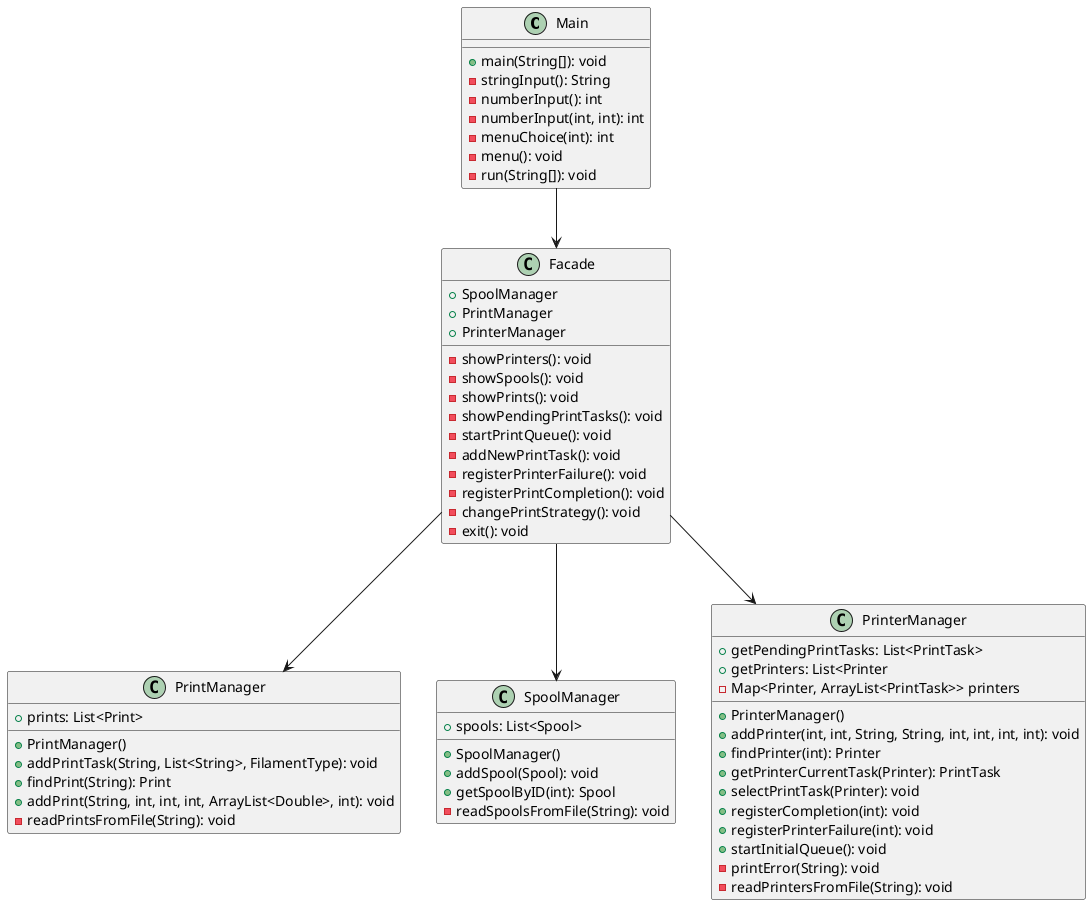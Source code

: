 @startuml
'https://plantuml.com/sequence-diagram

class Main {
    + main(String[]): void
    - stringInput(): String
    - numberInput(): int
    - numberInput(int, int): int
    - menuChoice(int): int
    - menu(): void
    - run(String[]): void
}

class Facade {
    + SpoolManager
    + PrintManager
    + PrinterManager
    - showPrinters(): void
    - showSpools(): void
    - showPrints(): void
    - showPendingPrintTasks(): void
    - startPrintQueue(): void
    - addNewPrintTask(): void
    - registerPrinterFailure(): void
    - registerPrintCompletion(): void
    - changePrintStrategy(): void
    - exit(): void
}

class PrintManager {
    + PrintManager()
    + addPrintTask(String, List<String>, FilamentType): void
    + findPrint(String): Print
    + addPrint(String, int, int, int, ArrayList<Double>, int): void
    - readPrintsFromFile(String): void
    + prints: List<Print>
}

class SpoolManager {
    + SpoolManager()
    + addSpool(Spool): void
    + getSpoolByID(int): Spool
    - readSpoolsFromFile(String): void
    + spools: List<Spool>
}

class PrinterManager {
    + PrinterManager()
    + addPrinter(int, int, String, String, int, int, int, int): void
    + findPrinter(int): Printer
    + getPrinterCurrentTask(Printer): PrintTask
    + getPendingPrintTasks: List<PrintTask>
    + getPrinters: List<Printer
    + selectPrintTask(Printer): void
    + registerCompletion(int): void
    + registerPrinterFailure(int): void
    + startInitialQueue(): void
    - printError(String): void
    - readPrintersFromFile(String): void
    - Map<Printer, ArrayList<PrintTask>> printers
}



Main -down-> Facade
Facade -down-> SpoolManager
Facade -down-> PrintManager
Facade -down-> PrinterManager

@enduml